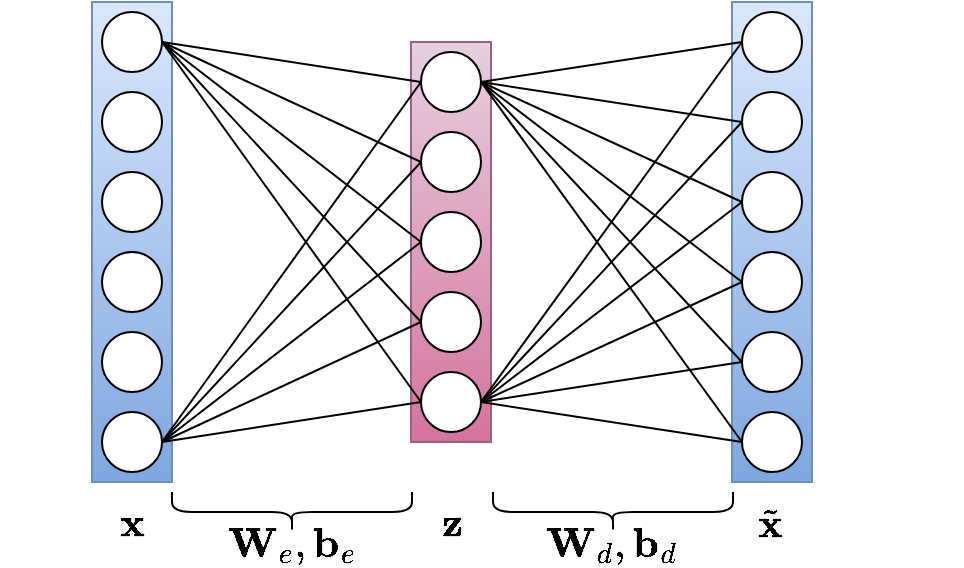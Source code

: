 <mxfile pages="1" version="11.2.4" type="device"><diagram id="0Pe6uQVz0Bnm0yOHdO76" name="Page-1"><mxGraphModel dx="2271" dy="822" grid="1" gridSize="10" guides="1" tooltips="1" connect="1" arrows="1" fold="1" page="1" pageScale="1" pageWidth="1169" pageHeight="827" math="1" shadow="0"><root><mxCell id="0"/><mxCell id="1" parent="0"/><mxCell id="qXUbveW718_hFgn-tCtE-1" value="" style="rounded=0;whiteSpace=wrap;html=1;fillColor=#dae8fc;strokeColor=#6c8ebf;gradientColor=#7ea6e0;" parent="1" vertex="1"><mxGeometry width="40" height="240" as="geometry"/></mxCell><mxCell id="qXUbveW718_hFgn-tCtE-2" value="" style="ellipse;whiteSpace=wrap;html=1;aspect=fixed;" parent="1" vertex="1"><mxGeometry x="5" y="5" width="30" height="30" as="geometry"/></mxCell><mxCell id="qXUbveW718_hFgn-tCtE-3" value="" style="ellipse;whiteSpace=wrap;html=1;aspect=fixed;" parent="1" vertex="1"><mxGeometry x="5" y="45" width="30" height="30" as="geometry"/></mxCell><mxCell id="qXUbveW718_hFgn-tCtE-4" value="" style="ellipse;whiteSpace=wrap;html=1;aspect=fixed;" parent="1" vertex="1"><mxGeometry x="5" y="85" width="30" height="30" as="geometry"/></mxCell><mxCell id="qXUbveW718_hFgn-tCtE-5" value="" style="ellipse;whiteSpace=wrap;html=1;aspect=fixed;" parent="1" vertex="1"><mxGeometry x="5" y="125" width="30" height="30" as="geometry"/></mxCell><mxCell id="qXUbveW718_hFgn-tCtE-6" value="" style="ellipse;whiteSpace=wrap;html=1;aspect=fixed;" parent="1" vertex="1"><mxGeometry x="5" y="165" width="30" height="30" as="geometry"/></mxCell><mxCell id="qXUbveW718_hFgn-tCtE-7" value="" style="ellipse;whiteSpace=wrap;html=1;aspect=fixed;" parent="1" vertex="1"><mxGeometry x="5" y="205" width="30" height="30" as="geometry"/></mxCell><mxCell id="qXUbveW718_hFgn-tCtE-8" value="" style="rounded=0;whiteSpace=wrap;html=1;fillColor=#e6d0de;strokeColor=#996185;gradientColor=#d5739d;" parent="1" vertex="1"><mxGeometry x="159.5" y="20" width="40" height="200" as="geometry"/></mxCell><mxCell id="qXUbveW718_hFgn-tCtE-9" value="" style="ellipse;whiteSpace=wrap;html=1;aspect=fixed;" parent="1" vertex="1"><mxGeometry x="164.5" y="25" width="30" height="30" as="geometry"/></mxCell><mxCell id="qXUbveW718_hFgn-tCtE-10" value="" style="ellipse;whiteSpace=wrap;html=1;aspect=fixed;" parent="1" vertex="1"><mxGeometry x="164.5" y="65" width="30" height="30" as="geometry"/></mxCell><mxCell id="qXUbveW718_hFgn-tCtE-11" value="" style="ellipse;whiteSpace=wrap;html=1;aspect=fixed;" parent="1" vertex="1"><mxGeometry x="164.5" y="105" width="30" height="30" as="geometry"/></mxCell><mxCell id="qXUbveW718_hFgn-tCtE-12" value="" style="ellipse;whiteSpace=wrap;html=1;aspect=fixed;" parent="1" vertex="1"><mxGeometry x="164.5" y="145" width="30" height="30" as="geometry"/></mxCell><mxCell id="qXUbveW718_hFgn-tCtE-13" value="" style="ellipse;whiteSpace=wrap;html=1;aspect=fixed;" parent="1" vertex="1"><mxGeometry x="164.5" y="185" width="30" height="30" as="geometry"/></mxCell><mxCell id="qXUbveW718_hFgn-tCtE-15" value="" style="rounded=0;whiteSpace=wrap;html=1;fillColor=#dae8fc;strokeColor=#6c8ebf;gradientColor=#7ea6e0;" parent="1" vertex="1"><mxGeometry x="320" width="40" height="240" as="geometry"/></mxCell><mxCell id="qXUbveW718_hFgn-tCtE-16" value="" style="ellipse;whiteSpace=wrap;html=1;aspect=fixed;" parent="1" vertex="1"><mxGeometry x="325" y="5" width="30" height="30" as="geometry"/></mxCell><mxCell id="qXUbveW718_hFgn-tCtE-17" value="" style="ellipse;whiteSpace=wrap;html=1;aspect=fixed;" parent="1" vertex="1"><mxGeometry x="325" y="45" width="30" height="30" as="geometry"/></mxCell><mxCell id="qXUbveW718_hFgn-tCtE-18" value="" style="ellipse;whiteSpace=wrap;html=1;aspect=fixed;" parent="1" vertex="1"><mxGeometry x="325" y="85" width="30" height="30" as="geometry"/></mxCell><mxCell id="qXUbveW718_hFgn-tCtE-19" value="" style="ellipse;whiteSpace=wrap;html=1;aspect=fixed;" parent="1" vertex="1"><mxGeometry x="325" y="125" width="30" height="30" as="geometry"/></mxCell><mxCell id="qXUbveW718_hFgn-tCtE-20" value="" style="ellipse;whiteSpace=wrap;html=1;aspect=fixed;" parent="1" vertex="1"><mxGeometry x="325" y="165" width="30" height="30" as="geometry"/></mxCell><mxCell id="qXUbveW718_hFgn-tCtE-21" value="" style="ellipse;whiteSpace=wrap;html=1;aspect=fixed;" parent="1" vertex="1"><mxGeometry x="325" y="205" width="30" height="30" as="geometry"/></mxCell><mxCell id="qXUbveW718_hFgn-tCtE-22" value="&lt;font style=&quot;font-size: 20px&quot;&gt;$$\mathbf{x}$$&lt;/font&gt;" style="text;html=1;strokeColor=none;fillColor=none;align=center;verticalAlign=middle;whiteSpace=wrap;rounded=0;fontFamily=Times New Roman;" parent="1" vertex="1"><mxGeometry y="250" width="40" height="20" as="geometry"/></mxCell><mxCell id="qXUbveW718_hFgn-tCtE-23" style="edgeStyle=orthogonalEdgeStyle;rounded=0;orthogonalLoop=1;jettySize=auto;html=1;exitX=0.5;exitY=1;exitDx=0;exitDy=0;fontFamily=Times New Roman;" parent="1" source="qXUbveW718_hFgn-tCtE-22" target="qXUbveW718_hFgn-tCtE-22" edge="1"><mxGeometry relative="1" as="geometry"/></mxCell><mxCell id="qXUbveW718_hFgn-tCtE-24" value="&lt;font style=&quot;font-size: 20px&quot;&gt;$$\mathbf{z}$$&lt;/font&gt;" style="text;html=1;strokeColor=none;fillColor=none;align=center;verticalAlign=middle;whiteSpace=wrap;rounded=0;fontFamily=Times New Roman;" parent="1" vertex="1"><mxGeometry x="159.5" y="250" width="40" height="20" as="geometry"/></mxCell><mxCell id="qXUbveW718_hFgn-tCtE-25" value="&lt;font style=&quot;font-size: 20px&quot;&gt;$$\tilde{\mathbf{x}}$$&lt;/font&gt;" style="text;html=1;strokeColor=none;fillColor=none;align=center;verticalAlign=middle;whiteSpace=wrap;rounded=0;fontFamily=Times New Roman;" parent="1" vertex="1"><mxGeometry x="319" y="250" width="40" height="20" as="geometry"/></mxCell><mxCell id="qXUbveW718_hFgn-tCtE-27" value="" style="endArrow=none;html=1;fontFamily=Times New Roman;entryX=1;entryY=0.5;entryDx=0;entryDy=0;exitX=0;exitY=0.5;exitDx=0;exitDy=0;" parent="1" source="qXUbveW718_hFgn-tCtE-9" target="qXUbveW718_hFgn-tCtE-2" edge="1"><mxGeometry width="50" height="50" relative="1" as="geometry"><mxPoint x="-50" y="350" as="sourcePoint"/><mxPoint y="300" as="targetPoint"/></mxGeometry></mxCell><mxCell id="qXUbveW718_hFgn-tCtE-28" value="" style="endArrow=none;html=1;fontFamily=Times New Roman;entryX=1;entryY=0.5;entryDx=0;entryDy=0;exitX=0;exitY=0.5;exitDx=0;exitDy=0;" parent="1" source="qXUbveW718_hFgn-tCtE-10" target="qXUbveW718_hFgn-tCtE-2" edge="1"><mxGeometry width="50" height="50" relative="1" as="geometry"><mxPoint x="174.5" y="50" as="sourcePoint"/><mxPoint x="45" y="30" as="targetPoint"/></mxGeometry></mxCell><mxCell id="qXUbveW718_hFgn-tCtE-29" value="" style="endArrow=none;html=1;fontFamily=Times New Roman;entryX=1;entryY=0.5;entryDx=0;entryDy=0;exitX=0;exitY=0.5;exitDx=0;exitDy=0;" parent="1" source="qXUbveW718_hFgn-tCtE-11" target="qXUbveW718_hFgn-tCtE-2" edge="1"><mxGeometry width="50" height="50" relative="1" as="geometry"><mxPoint x="184.5" y="60" as="sourcePoint"/><mxPoint x="55" y="40" as="targetPoint"/></mxGeometry></mxCell><mxCell id="qXUbveW718_hFgn-tCtE-30" value="" style="endArrow=none;html=1;fontFamily=Times New Roman;entryX=1;entryY=0.5;entryDx=0;entryDy=0;exitX=0;exitY=0.5;exitDx=0;exitDy=0;" parent="1" source="qXUbveW718_hFgn-tCtE-12" target="qXUbveW718_hFgn-tCtE-2" edge="1"><mxGeometry width="50" height="50" relative="1" as="geometry"><mxPoint x="194.5" y="70" as="sourcePoint"/><mxPoint x="65" y="50" as="targetPoint"/></mxGeometry></mxCell><mxCell id="qXUbveW718_hFgn-tCtE-31" value="" style="endArrow=none;html=1;fontFamily=Times New Roman;entryX=1;entryY=0.5;entryDx=0;entryDy=0;exitX=0;exitY=0.5;exitDx=0;exitDy=0;" parent="1" source="qXUbveW718_hFgn-tCtE-13" target="qXUbveW718_hFgn-tCtE-2" edge="1"><mxGeometry width="50" height="50" relative="1" as="geometry"><mxPoint x="204.5" y="80" as="sourcePoint"/><mxPoint x="75" y="60" as="targetPoint"/></mxGeometry></mxCell><mxCell id="qXUbveW718_hFgn-tCtE-38" style="edgeStyle=none;rounded=0;orthogonalLoop=1;jettySize=auto;html=1;exitX=1;exitY=0.5;exitDx=0;exitDy=0;endArrow=none;endFill=0;fontFamily=Times New Roman;entryX=0;entryY=0.5;entryDx=0;entryDy=0;" parent="1" source="qXUbveW718_hFgn-tCtE-7" target="qXUbveW718_hFgn-tCtE-9" edge="1"><mxGeometry relative="1" as="geometry"><mxPoint x="120" y="270" as="targetPoint"/></mxGeometry></mxCell><mxCell id="qXUbveW718_hFgn-tCtE-39" style="edgeStyle=none;rounded=0;orthogonalLoop=1;jettySize=auto;html=1;exitX=1;exitY=0.5;exitDx=0;exitDy=0;entryX=0;entryY=0.5;entryDx=0;entryDy=0;endArrow=none;endFill=0;fontFamily=Times New Roman;" parent="1" source="qXUbveW718_hFgn-tCtE-7" target="qXUbveW718_hFgn-tCtE-10" edge="1"><mxGeometry relative="1" as="geometry"/></mxCell><mxCell id="qXUbveW718_hFgn-tCtE-42" style="edgeStyle=none;rounded=0;orthogonalLoop=1;jettySize=auto;html=1;exitX=1;exitY=0.5;exitDx=0;exitDy=0;entryX=0;entryY=0.5;entryDx=0;entryDy=0;endArrow=none;endFill=0;fontFamily=Times New Roman;" parent="1" source="qXUbveW718_hFgn-tCtE-7" target="qXUbveW718_hFgn-tCtE-13" edge="1"><mxGeometry relative="1" as="geometry"/></mxCell><mxCell id="qXUbveW718_hFgn-tCtE-41" style="edgeStyle=none;rounded=0;orthogonalLoop=1;jettySize=auto;html=1;exitX=1;exitY=0.5;exitDx=0;exitDy=0;entryX=0;entryY=0.5;entryDx=0;entryDy=0;endArrow=none;endFill=0;fontFamily=Times New Roman;" parent="1" source="qXUbveW718_hFgn-tCtE-7" target="qXUbveW718_hFgn-tCtE-12" edge="1"><mxGeometry relative="1" as="geometry"/></mxCell><mxCell id="qXUbveW718_hFgn-tCtE-40" style="edgeStyle=none;rounded=0;orthogonalLoop=1;jettySize=auto;html=1;exitX=1;exitY=0.5;exitDx=0;exitDy=0;entryX=0;entryY=0.5;entryDx=0;entryDy=0;endArrow=none;endFill=0;fontFamily=Times New Roman;" parent="1" source="qXUbveW718_hFgn-tCtE-7" target="qXUbveW718_hFgn-tCtE-11" edge="1"><mxGeometry relative="1" as="geometry"/></mxCell><mxCell id="qXUbveW718_hFgn-tCtE-49" style="edgeStyle=none;rounded=0;orthogonalLoop=1;jettySize=auto;html=1;exitX=1;exitY=0.5;exitDx=0;exitDy=0;entryX=0;entryY=0.5;entryDx=0;entryDy=0;endArrow=none;endFill=0;fontFamily=Times New Roman;" parent="1" source="qXUbveW718_hFgn-tCtE-13" target="qXUbveW718_hFgn-tCtE-16" edge="1"><mxGeometry relative="1" as="geometry"/></mxCell><mxCell id="qXUbveW718_hFgn-tCtE-50" style="edgeStyle=none;rounded=0;orthogonalLoop=1;jettySize=auto;html=1;exitX=1;exitY=0.5;exitDx=0;exitDy=0;entryX=0;entryY=0.5;entryDx=0;entryDy=0;endArrow=none;endFill=0;fontFamily=Times New Roman;" parent="1" source="qXUbveW718_hFgn-tCtE-13" target="qXUbveW718_hFgn-tCtE-17" edge="1"><mxGeometry relative="1" as="geometry"/></mxCell><mxCell id="qXUbveW718_hFgn-tCtE-51" style="edgeStyle=none;rounded=0;orthogonalLoop=1;jettySize=auto;html=1;exitX=1;exitY=0.5;exitDx=0;exitDy=0;entryX=0;entryY=0.5;entryDx=0;entryDy=0;endArrow=none;endFill=0;fontFamily=Times New Roman;" parent="1" source="qXUbveW718_hFgn-tCtE-13" target="qXUbveW718_hFgn-tCtE-18" edge="1"><mxGeometry relative="1" as="geometry"/></mxCell><mxCell id="qXUbveW718_hFgn-tCtE-52" style="edgeStyle=none;rounded=0;orthogonalLoop=1;jettySize=auto;html=1;exitX=1;exitY=0.5;exitDx=0;exitDy=0;entryX=0;entryY=0.5;entryDx=0;entryDy=0;endArrow=none;endFill=0;fontFamily=Times New Roman;" parent="1" source="qXUbveW718_hFgn-tCtE-13" target="qXUbveW718_hFgn-tCtE-19" edge="1"><mxGeometry relative="1" as="geometry"/></mxCell><mxCell id="qXUbveW718_hFgn-tCtE-53" style="edgeStyle=none;rounded=0;orthogonalLoop=1;jettySize=auto;html=1;exitX=1;exitY=0.5;exitDx=0;exitDy=0;entryX=0;entryY=0.5;entryDx=0;entryDy=0;endArrow=none;endFill=0;fontFamily=Times New Roman;" parent="1" source="qXUbveW718_hFgn-tCtE-13" target="qXUbveW718_hFgn-tCtE-20" edge="1"><mxGeometry relative="1" as="geometry"/></mxCell><mxCell id="qXUbveW718_hFgn-tCtE-54" style="edgeStyle=none;rounded=0;orthogonalLoop=1;jettySize=auto;html=1;exitX=1;exitY=0.5;exitDx=0;exitDy=0;entryX=0;entryY=0.5;entryDx=0;entryDy=0;endArrow=none;endFill=0;fontFamily=Times New Roman;" parent="1" source="qXUbveW718_hFgn-tCtE-13" target="qXUbveW718_hFgn-tCtE-21" edge="1"><mxGeometry relative="1" as="geometry"/></mxCell><mxCell id="qXUbveW718_hFgn-tCtE-43" style="edgeStyle=none;rounded=0;orthogonalLoop=1;jettySize=auto;html=1;exitX=1;exitY=0.5;exitDx=0;exitDy=0;entryX=0;entryY=0.5;entryDx=0;entryDy=0;endArrow=none;endFill=0;fontFamily=Times New Roman;" parent="1" source="qXUbveW718_hFgn-tCtE-9" target="qXUbveW718_hFgn-tCtE-16" edge="1"><mxGeometry relative="1" as="geometry"/></mxCell><mxCell id="qXUbveW718_hFgn-tCtE-44" style="edgeStyle=none;rounded=0;orthogonalLoop=1;jettySize=auto;html=1;exitX=1;exitY=0.5;exitDx=0;exitDy=0;entryX=0;entryY=0.5;entryDx=0;entryDy=0;endArrow=none;endFill=0;fontFamily=Times New Roman;" parent="1" source="qXUbveW718_hFgn-tCtE-9" target="qXUbveW718_hFgn-tCtE-17" edge="1"><mxGeometry relative="1" as="geometry"/></mxCell><mxCell id="qXUbveW718_hFgn-tCtE-45" style="edgeStyle=none;rounded=0;orthogonalLoop=1;jettySize=auto;html=1;exitX=1;exitY=0.5;exitDx=0;exitDy=0;entryX=0;entryY=0.5;entryDx=0;entryDy=0;endArrow=none;endFill=0;fontFamily=Times New Roman;" parent="1" source="qXUbveW718_hFgn-tCtE-9" target="qXUbveW718_hFgn-tCtE-18" edge="1"><mxGeometry relative="1" as="geometry"/></mxCell><mxCell id="qXUbveW718_hFgn-tCtE-46" style="edgeStyle=none;rounded=0;orthogonalLoop=1;jettySize=auto;html=1;exitX=1;exitY=0.5;exitDx=0;exitDy=0;entryX=0;entryY=0.5;entryDx=0;entryDy=0;endArrow=none;endFill=0;fontFamily=Times New Roman;" parent="1" source="qXUbveW718_hFgn-tCtE-9" target="qXUbveW718_hFgn-tCtE-19" edge="1"><mxGeometry relative="1" as="geometry"/></mxCell><mxCell id="qXUbveW718_hFgn-tCtE-47" style="edgeStyle=none;rounded=0;orthogonalLoop=1;jettySize=auto;html=1;exitX=1;exitY=0.5;exitDx=0;exitDy=0;entryX=0;entryY=0.5;entryDx=0;entryDy=0;endArrow=none;endFill=0;fontFamily=Times New Roman;" parent="1" source="qXUbveW718_hFgn-tCtE-9" target="qXUbveW718_hFgn-tCtE-20" edge="1"><mxGeometry relative="1" as="geometry"/></mxCell><mxCell id="qXUbveW718_hFgn-tCtE-48" style="edgeStyle=none;rounded=0;orthogonalLoop=1;jettySize=auto;html=1;exitX=1;exitY=0.5;exitDx=0;exitDy=0;entryX=0;entryY=0.5;entryDx=0;entryDy=0;endArrow=none;endFill=0;fontFamily=Times New Roman;" parent="1" source="qXUbveW718_hFgn-tCtE-9" target="qXUbveW718_hFgn-tCtE-21" edge="1"><mxGeometry relative="1" as="geometry"/></mxCell><mxCell id="qXUbveW718_hFgn-tCtE-59" value="" style="shape=curlyBracket;whiteSpace=wrap;html=1;rounded=1;fontFamily=Times New Roman;rotation=-90;" parent="1" vertex="1"><mxGeometry x="90" y="195" width="20" height="120" as="geometry"/></mxCell><mxCell id="qXUbveW718_hFgn-tCtE-61" value="" style="shape=curlyBracket;whiteSpace=wrap;html=1;rounded=1;fontFamily=Times New Roman;rotation=-90;" parent="1" vertex="1"><mxGeometry x="250.5" y="195" width="20" height="120" as="geometry"/></mxCell><mxCell id="GHWIfZ_KouWciSLQYNjo-3" value="&lt;span style=&quot;font-family: &amp;#34;times new roman&amp;#34; ; text-align: left ; white-space: nowrap&quot;&gt;&lt;font style=&quot;font-size: 20px&quot;&gt;$$\mathbf{W}_e, \mathbf{b}_e$$&lt;/font&gt;&lt;/span&gt;" style="text;html=1;strokeColor=none;fillColor=none;align=center;verticalAlign=middle;whiteSpace=wrap;rounded=0;" vertex="1" parent="1"><mxGeometry x="80" y="260" width="40" height="20" as="geometry"/></mxCell><mxCell id="GHWIfZ_KouWciSLQYNjo-4" value="&lt;span style=&quot;font-family: &amp;#34;times new roman&amp;#34; ; text-align: left ; white-space: nowrap&quot;&gt;&lt;font style=&quot;font-size: 20px&quot;&gt;$$\mathbf{W}_d, \mathbf{b}_d$$&lt;/font&gt;&lt;/span&gt;" style="text;html=1;strokeColor=none;fillColor=none;align=center;verticalAlign=middle;whiteSpace=wrap;rounded=0;" vertex="1" parent="1"><mxGeometry x="239.5" y="260" width="40" height="20" as="geometry"/></mxCell></root></mxGraphModel></diagram></mxfile>